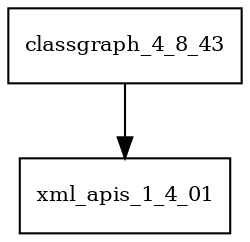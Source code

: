 digraph classgraph_4_8_43_dependencies {
  node [shape = box, fontsize=10.0];
  classgraph_4_8_43 -> xml_apis_1_4_01;
}
